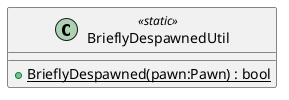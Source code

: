 @startuml
class BrieflyDespawnedUtil <<static>> {
    + {static} BrieflyDespawned(pawn:Pawn) : bool
}
@enduml
